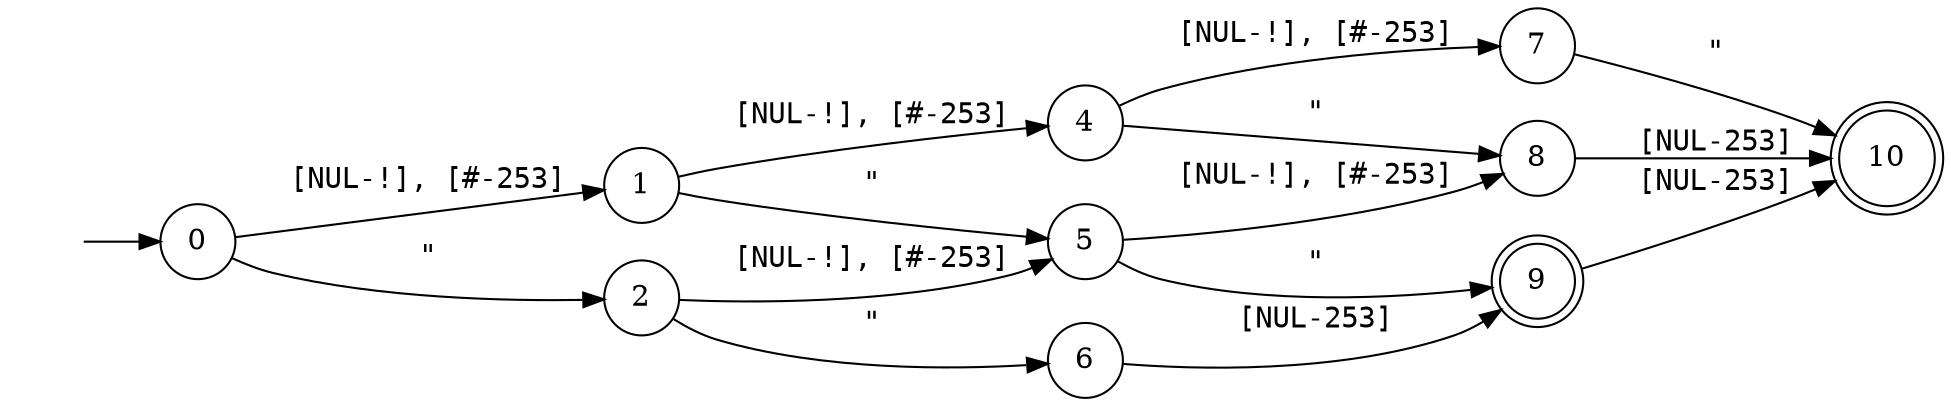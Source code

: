 digraph MONA_DFA {
 rankdir = LR;
 center = true;
 size = "700.5,1000.5";
 edge [fontname = Courier];
 node [height = .5, width = .5];
 node [shape = doublecircle]; 9; 10;
 node [shape = circle]; 0; 1; 2; 4; 5; 6; 7; 8;
 node [shape = box];
 init [shape = plaintext, label = ""];
 init -> 0;
 0 -> 1 [label=" [NUL-!], [#-253]"];
 0 -> 2 [label=" \""];
 1 -> 4 [label=" [NUL-!], [#-253]"];
 1 -> 5 [label=" \""];
 2 -> 5 [label=" [NUL-!], [#-253]"];
 2 -> 6 [label=" \""];
 4 -> 7 [label=" [NUL-!], [#-253]"];
 4 -> 8 [label=" \""];
 5 -> 8 [label=" [NUL-!], [#-253]"];
 5 -> 9 [label=" \""];
 6 -> 9 [label=" [NUL-253]"];
 7 -> 10 [label=" \""];
 8 -> 10 [label=" [NUL-253]"];
 9 -> 10 [label=" [NUL-253]"];
}

